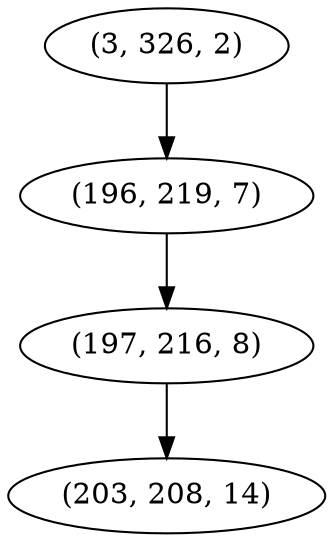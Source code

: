 digraph tree {
    "(3, 326, 2)";
    "(196, 219, 7)";
    "(197, 216, 8)";
    "(203, 208, 14)";
    "(3, 326, 2)" -> "(196, 219, 7)";
    "(196, 219, 7)" -> "(197, 216, 8)";
    "(197, 216, 8)" -> "(203, 208, 14)";
}
